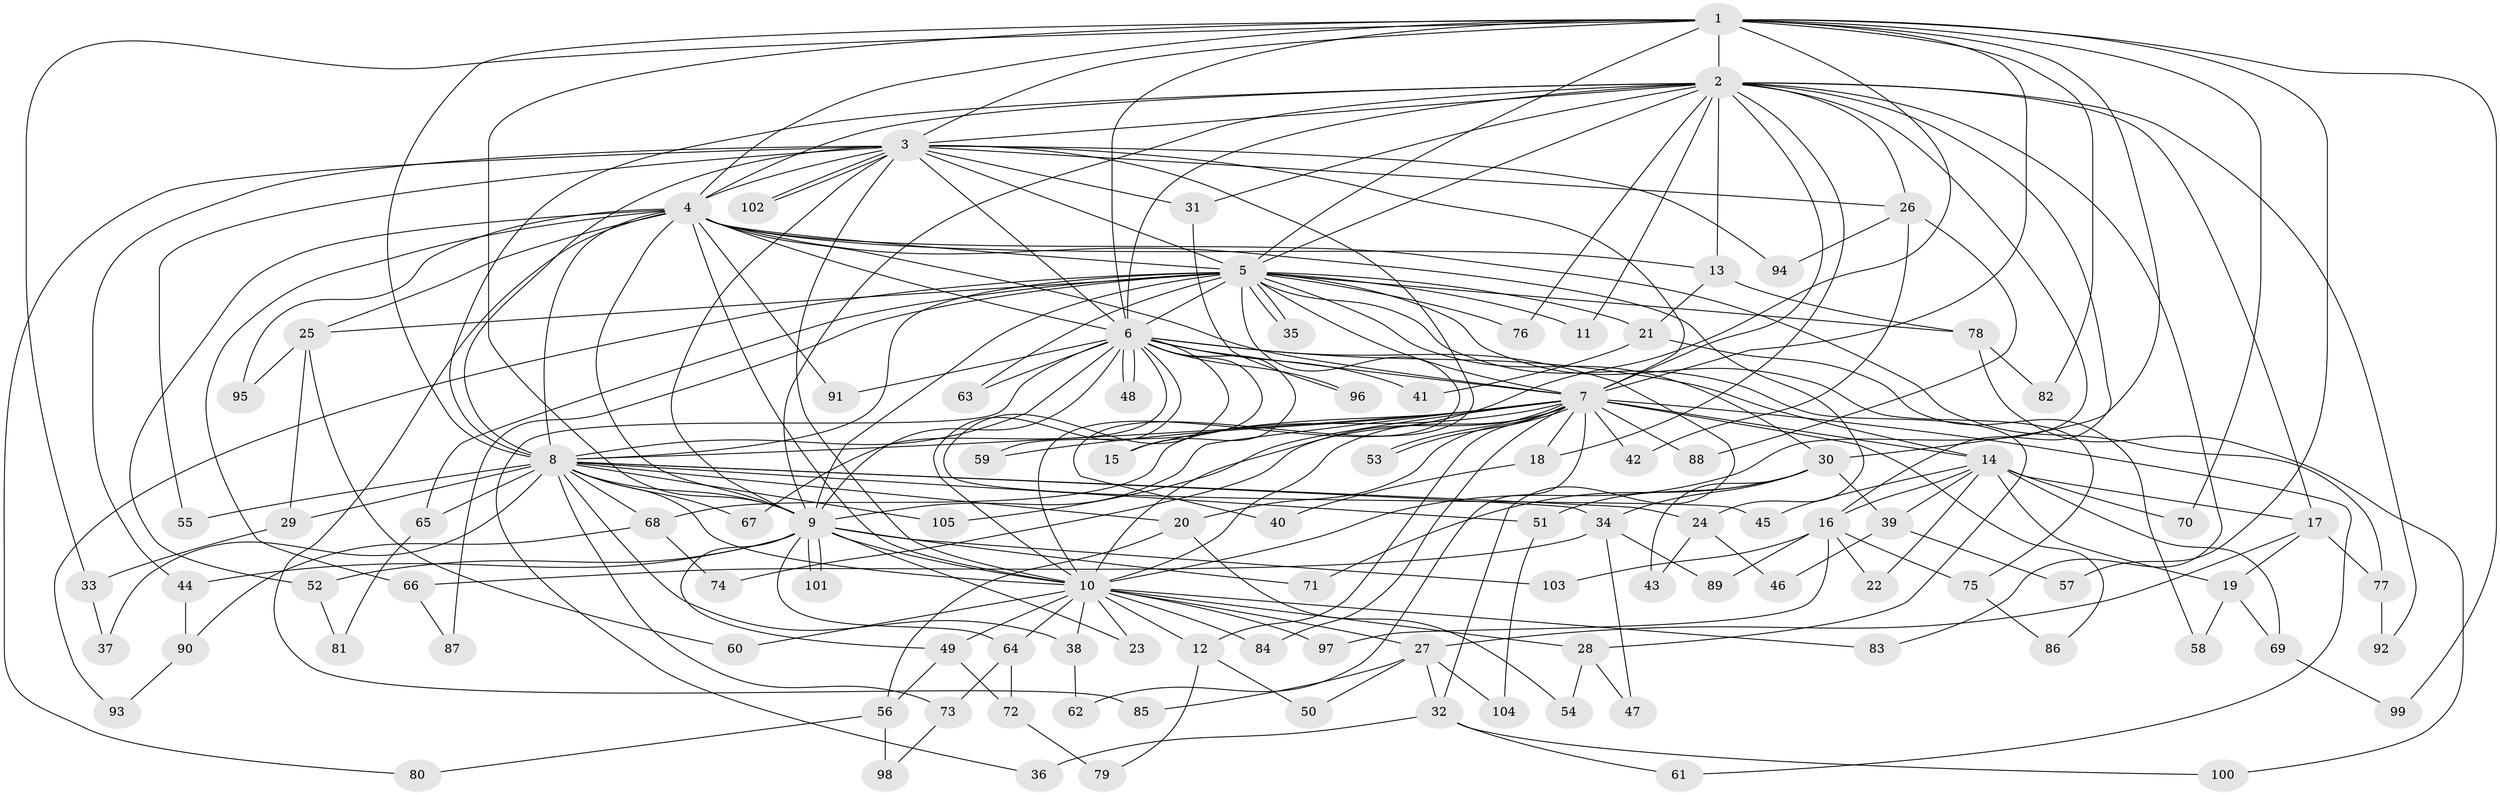 // Generated by graph-tools (version 1.1) at 2025/25/03/09/25 03:25:38]
// undirected, 105 vertices, 235 edges
graph export_dot {
graph [start="1"]
  node [color=gray90,style=filled];
  1;
  2;
  3;
  4;
  5;
  6;
  7;
  8;
  9;
  10;
  11;
  12;
  13;
  14;
  15;
  16;
  17;
  18;
  19;
  20;
  21;
  22;
  23;
  24;
  25;
  26;
  27;
  28;
  29;
  30;
  31;
  32;
  33;
  34;
  35;
  36;
  37;
  38;
  39;
  40;
  41;
  42;
  43;
  44;
  45;
  46;
  47;
  48;
  49;
  50;
  51;
  52;
  53;
  54;
  55;
  56;
  57;
  58;
  59;
  60;
  61;
  62;
  63;
  64;
  65;
  66;
  67;
  68;
  69;
  70;
  71;
  72;
  73;
  74;
  75;
  76;
  77;
  78;
  79;
  80;
  81;
  82;
  83;
  84;
  85;
  86;
  87;
  88;
  89;
  90;
  91;
  92;
  93;
  94;
  95;
  96;
  97;
  98;
  99;
  100;
  101;
  102;
  103;
  104;
  105;
  1 -- 2;
  1 -- 3;
  1 -- 4;
  1 -- 5;
  1 -- 6;
  1 -- 7;
  1 -- 8;
  1 -- 9;
  1 -- 10;
  1 -- 30;
  1 -- 33;
  1 -- 57;
  1 -- 70;
  1 -- 82;
  1 -- 99;
  2 -- 3;
  2 -- 4;
  2 -- 5;
  2 -- 6;
  2 -- 7;
  2 -- 8;
  2 -- 9;
  2 -- 10;
  2 -- 11;
  2 -- 13;
  2 -- 16;
  2 -- 17;
  2 -- 18;
  2 -- 26;
  2 -- 31;
  2 -- 76;
  2 -- 83;
  2 -- 92;
  3 -- 4;
  3 -- 5;
  3 -- 6;
  3 -- 7;
  3 -- 8;
  3 -- 9;
  3 -- 10;
  3 -- 26;
  3 -- 31;
  3 -- 40;
  3 -- 44;
  3 -- 55;
  3 -- 80;
  3 -- 94;
  3 -- 102;
  3 -- 102;
  4 -- 5;
  4 -- 6;
  4 -- 7;
  4 -- 8;
  4 -- 9;
  4 -- 10;
  4 -- 13;
  4 -- 24;
  4 -- 25;
  4 -- 52;
  4 -- 66;
  4 -- 77;
  4 -- 85;
  4 -- 91;
  4 -- 95;
  5 -- 6;
  5 -- 7;
  5 -- 8;
  5 -- 9;
  5 -- 10;
  5 -- 11;
  5 -- 21;
  5 -- 25;
  5 -- 28;
  5 -- 30;
  5 -- 35;
  5 -- 35;
  5 -- 63;
  5 -- 65;
  5 -- 75;
  5 -- 76;
  5 -- 78;
  5 -- 87;
  5 -- 93;
  6 -- 7;
  6 -- 8;
  6 -- 9;
  6 -- 10;
  6 -- 14;
  6 -- 15;
  6 -- 32;
  6 -- 36;
  6 -- 41;
  6 -- 45;
  6 -- 48;
  6 -- 48;
  6 -- 59;
  6 -- 63;
  6 -- 67;
  6 -- 91;
  6 -- 96;
  7 -- 8;
  7 -- 9;
  7 -- 10;
  7 -- 12;
  7 -- 14;
  7 -- 15;
  7 -- 18;
  7 -- 20;
  7 -- 42;
  7 -- 53;
  7 -- 53;
  7 -- 59;
  7 -- 61;
  7 -- 62;
  7 -- 68;
  7 -- 74;
  7 -- 84;
  7 -- 86;
  7 -- 88;
  7 -- 105;
  8 -- 9;
  8 -- 10;
  8 -- 20;
  8 -- 24;
  8 -- 29;
  8 -- 34;
  8 -- 37;
  8 -- 38;
  8 -- 51;
  8 -- 55;
  8 -- 65;
  8 -- 67;
  8 -- 68;
  8 -- 73;
  8 -- 105;
  9 -- 10;
  9 -- 23;
  9 -- 44;
  9 -- 49;
  9 -- 52;
  9 -- 64;
  9 -- 71;
  9 -- 101;
  9 -- 101;
  9 -- 103;
  10 -- 12;
  10 -- 23;
  10 -- 27;
  10 -- 28;
  10 -- 38;
  10 -- 49;
  10 -- 60;
  10 -- 64;
  10 -- 83;
  10 -- 84;
  10 -- 97;
  12 -- 50;
  12 -- 79;
  13 -- 21;
  13 -- 78;
  14 -- 16;
  14 -- 17;
  14 -- 19;
  14 -- 22;
  14 -- 39;
  14 -- 45;
  14 -- 69;
  14 -- 70;
  16 -- 22;
  16 -- 75;
  16 -- 89;
  16 -- 97;
  16 -- 103;
  17 -- 19;
  17 -- 27;
  17 -- 77;
  18 -- 40;
  19 -- 58;
  19 -- 69;
  20 -- 54;
  20 -- 56;
  21 -- 41;
  21 -- 58;
  24 -- 43;
  24 -- 46;
  25 -- 29;
  25 -- 60;
  25 -- 95;
  26 -- 42;
  26 -- 88;
  26 -- 94;
  27 -- 32;
  27 -- 50;
  27 -- 85;
  27 -- 104;
  28 -- 47;
  28 -- 54;
  29 -- 33;
  30 -- 34;
  30 -- 39;
  30 -- 43;
  30 -- 51;
  30 -- 71;
  31 -- 96;
  32 -- 36;
  32 -- 61;
  32 -- 100;
  33 -- 37;
  34 -- 47;
  34 -- 66;
  34 -- 89;
  38 -- 62;
  39 -- 46;
  39 -- 57;
  44 -- 90;
  49 -- 56;
  49 -- 72;
  51 -- 104;
  52 -- 81;
  56 -- 80;
  56 -- 98;
  64 -- 72;
  64 -- 73;
  65 -- 81;
  66 -- 87;
  68 -- 74;
  68 -- 90;
  69 -- 99;
  72 -- 79;
  73 -- 98;
  75 -- 86;
  77 -- 92;
  78 -- 82;
  78 -- 100;
  90 -- 93;
}
